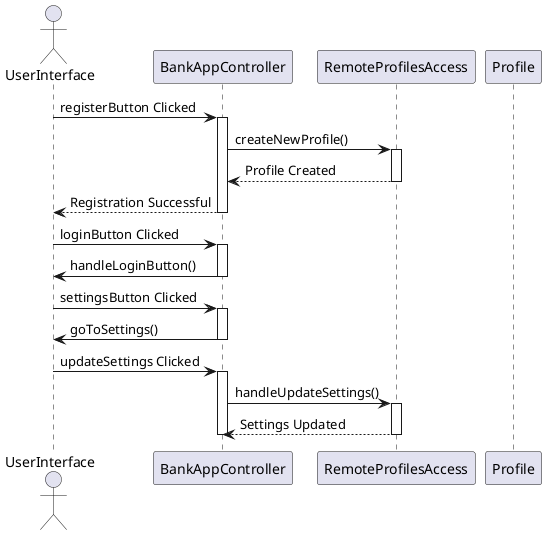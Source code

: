 @startuml

actor UserInterface
participant BankAppController
participant RemoteProfilesAccess
participant Profile

UserInterface -> BankAppController: registerButton Clicked
activate BankAppController
BankAppController -> RemoteProfilesAccess: createNewProfile()
activate RemoteProfilesAccess
RemoteProfilesAccess --> BankAppController: Profile Created
deactivate RemoteProfilesAccess
BankAppController --> UserInterface: Registration Successful
deactivate BankAppController

UserInterface -> BankAppController: loginButton Clicked
activate BankAppController
BankAppController -> UserInterface: handleLoginButton()
deactivate BankAppController

UserInterface -> BankAppController: settingsButton Clicked
activate BankAppController
BankAppController -> UserInterface: goToSettings()
deactivate BankAppController

UserInterface -> BankAppController: updateSettings Clicked
activate BankAppController
BankAppController -> RemoteProfilesAccess: handleUpdateSettings()
activate RemoteProfilesAccess
RemoteProfilesAccess --> BankAppController: Settings Updated
deactivate RemoteProfilesAccess
deactivate BankAppController


@enduml